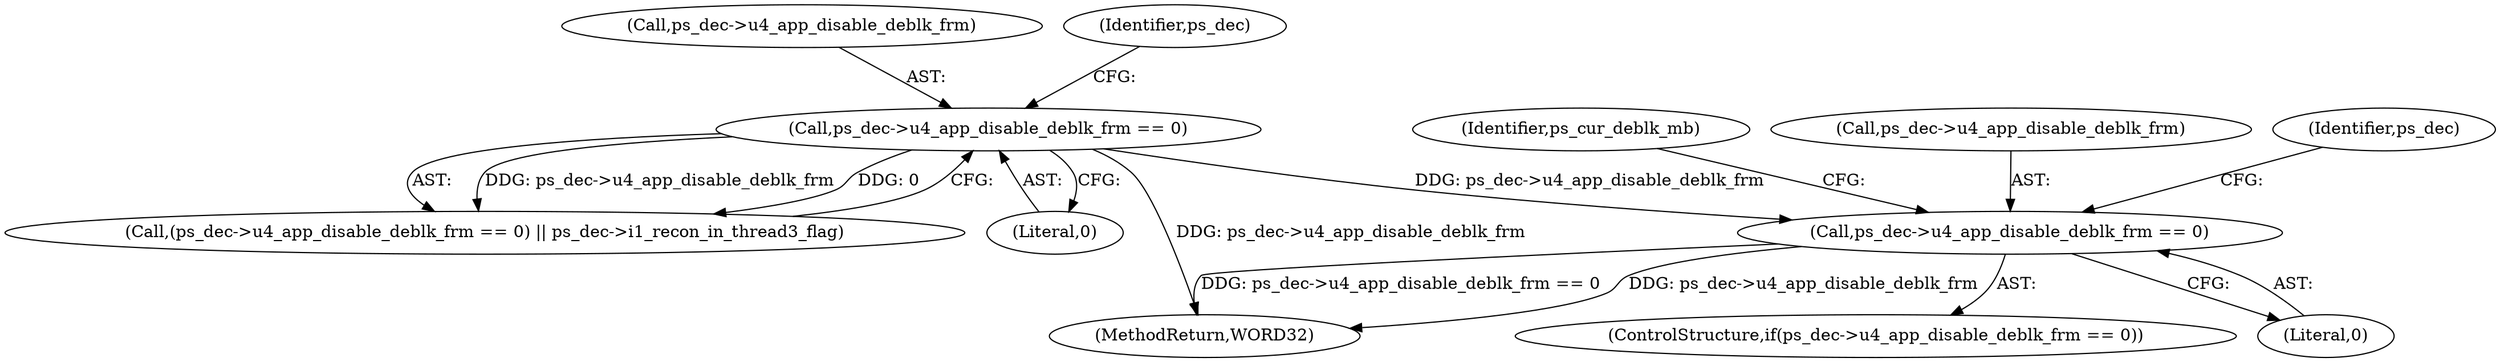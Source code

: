 digraph "0_Android_d4841f1161bdb5e13cb19e81af42437a634dd6ef@pointer" {
"1001082" [label="(Call,ps_dec->u4_app_disable_deblk_frm == 0)"];
"1000471" [label="(Call,ps_dec->u4_app_disable_deblk_frm == 0)"];
"1001364" [label="(MethodReturn,WORD32)"];
"1000472" [label="(Call,ps_dec->u4_app_disable_deblk_frm)"];
"1001089" [label="(Identifier,ps_cur_deblk_mb)"];
"1001081" [label="(ControlStructure,if(ps_dec->u4_app_disable_deblk_frm == 0))"];
"1000471" [label="(Call,ps_dec->u4_app_disable_deblk_frm == 0)"];
"1000475" [label="(Literal,0)"];
"1001086" [label="(Literal,0)"];
"1001083" [label="(Call,ps_dec->u4_app_disable_deblk_frm)"];
"1000470" [label="(Call,(ps_dec->u4_app_disable_deblk_frm == 0) || ps_dec->i1_recon_in_thread3_flag)"];
"1001082" [label="(Call,ps_dec->u4_app_disable_deblk_frm == 0)"];
"1001099" [label="(Identifier,ps_dec)"];
"1000477" [label="(Identifier,ps_dec)"];
"1001082" -> "1001081"  [label="AST: "];
"1001082" -> "1001086"  [label="CFG: "];
"1001083" -> "1001082"  [label="AST: "];
"1001086" -> "1001082"  [label="AST: "];
"1001089" -> "1001082"  [label="CFG: "];
"1001099" -> "1001082"  [label="CFG: "];
"1001082" -> "1001364"  [label="DDG: ps_dec->u4_app_disable_deblk_frm"];
"1001082" -> "1001364"  [label="DDG: ps_dec->u4_app_disable_deblk_frm == 0"];
"1000471" -> "1001082"  [label="DDG: ps_dec->u4_app_disable_deblk_frm"];
"1000471" -> "1000470"  [label="AST: "];
"1000471" -> "1000475"  [label="CFG: "];
"1000472" -> "1000471"  [label="AST: "];
"1000475" -> "1000471"  [label="AST: "];
"1000477" -> "1000471"  [label="CFG: "];
"1000470" -> "1000471"  [label="CFG: "];
"1000471" -> "1001364"  [label="DDG: ps_dec->u4_app_disable_deblk_frm"];
"1000471" -> "1000470"  [label="DDG: ps_dec->u4_app_disable_deblk_frm"];
"1000471" -> "1000470"  [label="DDG: 0"];
}
